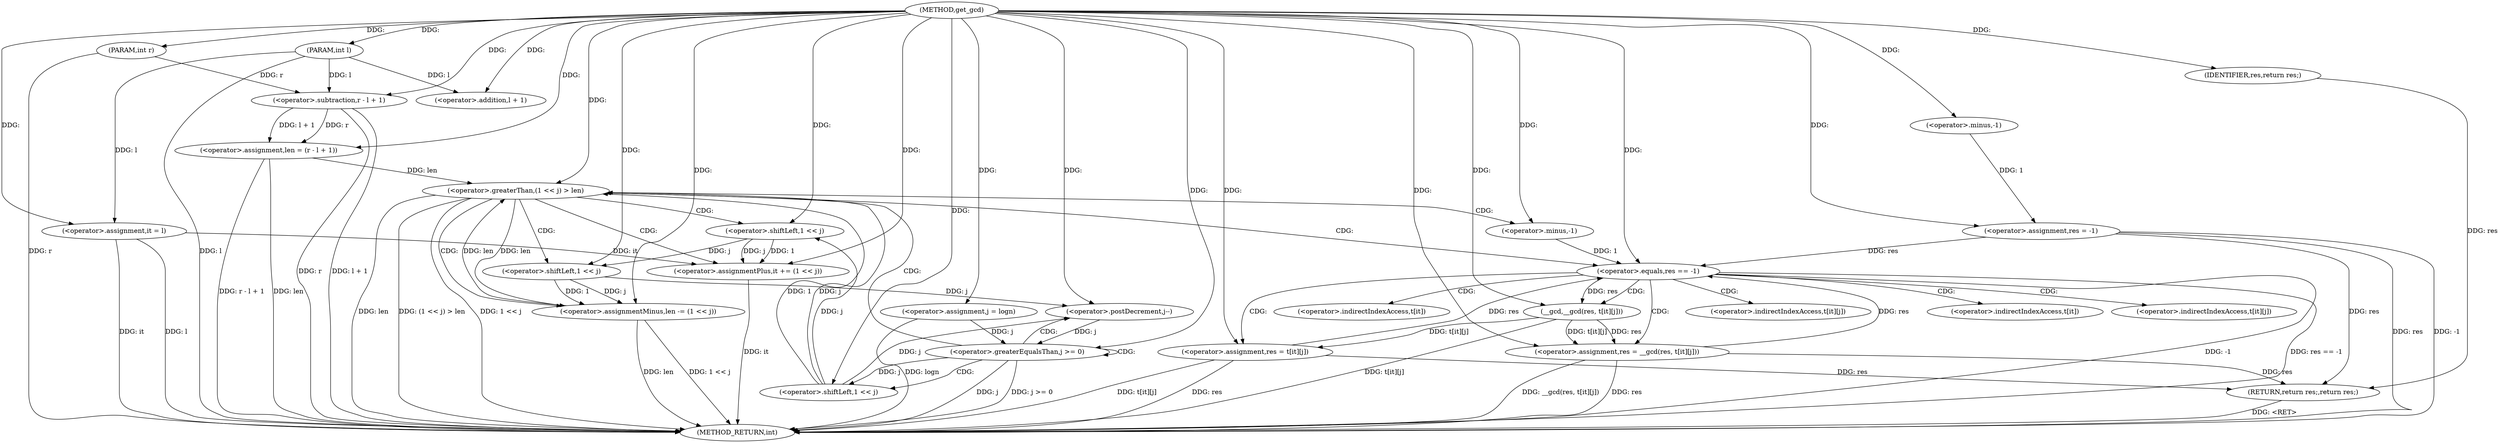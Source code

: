 digraph "get_gcd" {  
"1000179" [label = "(METHOD,get_gcd)" ]
"1000252" [label = "(METHOD_RETURN,int)" ]
"1000180" [label = "(PARAM,int l)" ]
"1000181" [label = "(PARAM,int r)" ]
"1000184" [label = "(<operator>.assignment,len = (r - l + 1))" ]
"1000192" [label = "(<operator>.assignment,it = l)" ]
"1000196" [label = "(<operator>.assignment,res = -1)" ]
"1000250" [label = "(RETURN,return res;,return res;)" ]
"1000202" [label = "(<operator>.assignment,j = logn)" ]
"1000205" [label = "(<operator>.greaterEqualsThan,j >= 0)" ]
"1000208" [label = "(<operator>.postDecrement,j--)" ]
"1000251" [label = "(IDENTIFIER,res,return res;)" ]
"1000186" [label = "(<operator>.subtraction,r - l + 1)" ]
"1000198" [label = "(<operator>.minus,-1)" ]
"1000240" [label = "(<operator>.assignmentPlus,it += (1 << j))" ]
"1000245" [label = "(<operator>.assignmentMinus,len -= (1 << j))" ]
"1000188" [label = "(<operator>.addition,l + 1)" ]
"1000212" [label = "(<operator>.greaterThan,(1 << j) > len)" ]
"1000219" [label = "(<operator>.equals,res == -1)" ]
"1000223" [label = "(<operator>.assignment,res = t[it][j])" ]
"1000231" [label = "(<operator>.assignment,res = __gcd(res, t[it][j]))" ]
"1000242" [label = "(<operator>.shiftLeft,1 << j)" ]
"1000247" [label = "(<operator>.shiftLeft,1 << j)" ]
"1000213" [label = "(<operator>.shiftLeft,1 << j)" ]
"1000221" [label = "(<operator>.minus,-1)" ]
"1000233" [label = "(__gcd,__gcd(res, t[it][j]))" ]
"1000225" [label = "(<operator>.indirectIndexAccess,t[it][j])" ]
"1000226" [label = "(<operator>.indirectIndexAccess,t[it])" ]
"1000235" [label = "(<operator>.indirectIndexAccess,t[it][j])" ]
"1000236" [label = "(<operator>.indirectIndexAccess,t[it])" ]
  "1000180" -> "1000252"  [ label = "DDG: l"] 
  "1000181" -> "1000252"  [ label = "DDG: r"] 
  "1000184" -> "1000252"  [ label = "DDG: len"] 
  "1000186" -> "1000252"  [ label = "DDG: r"] 
  "1000186" -> "1000252"  [ label = "DDG: l + 1"] 
  "1000184" -> "1000252"  [ label = "DDG: r - l + 1"] 
  "1000192" -> "1000252"  [ label = "DDG: it"] 
  "1000192" -> "1000252"  [ label = "DDG: l"] 
  "1000196" -> "1000252"  [ label = "DDG: res"] 
  "1000196" -> "1000252"  [ label = "DDG: -1"] 
  "1000205" -> "1000252"  [ label = "DDG: j"] 
  "1000205" -> "1000252"  [ label = "DDG: j >= 0"] 
  "1000212" -> "1000252"  [ label = "DDG: 1 << j"] 
  "1000212" -> "1000252"  [ label = "DDG: len"] 
  "1000212" -> "1000252"  [ label = "DDG: (1 << j) > len"] 
  "1000219" -> "1000252"  [ label = "DDG: -1"] 
  "1000219" -> "1000252"  [ label = "DDG: res == -1"] 
  "1000231" -> "1000252"  [ label = "DDG: res"] 
  "1000233" -> "1000252"  [ label = "DDG: t[it][j]"] 
  "1000231" -> "1000252"  [ label = "DDG: __gcd(res, t[it][j])"] 
  "1000223" -> "1000252"  [ label = "DDG: res"] 
  "1000223" -> "1000252"  [ label = "DDG: t[it][j]"] 
  "1000240" -> "1000252"  [ label = "DDG: it"] 
  "1000245" -> "1000252"  [ label = "DDG: len"] 
  "1000245" -> "1000252"  [ label = "DDG: 1 << j"] 
  "1000250" -> "1000252"  [ label = "DDG: <RET>"] 
  "1000202" -> "1000252"  [ label = "DDG: logn"] 
  "1000179" -> "1000180"  [ label = "DDG: "] 
  "1000179" -> "1000181"  [ label = "DDG: "] 
  "1000186" -> "1000184"  [ label = "DDG: l + 1"] 
  "1000186" -> "1000184"  [ label = "DDG: r"] 
  "1000180" -> "1000192"  [ label = "DDG: l"] 
  "1000179" -> "1000192"  [ label = "DDG: "] 
  "1000198" -> "1000196"  [ label = "DDG: 1"] 
  "1000251" -> "1000250"  [ label = "DDG: res"] 
  "1000196" -> "1000250"  [ label = "DDG: res"] 
  "1000231" -> "1000250"  [ label = "DDG: res"] 
  "1000223" -> "1000250"  [ label = "DDG: res"] 
  "1000179" -> "1000184"  [ label = "DDG: "] 
  "1000179" -> "1000196"  [ label = "DDG: "] 
  "1000179" -> "1000202"  [ label = "DDG: "] 
  "1000179" -> "1000251"  [ label = "DDG: "] 
  "1000181" -> "1000186"  [ label = "DDG: r"] 
  "1000179" -> "1000186"  [ label = "DDG: "] 
  "1000180" -> "1000186"  [ label = "DDG: l"] 
  "1000179" -> "1000198"  [ label = "DDG: "] 
  "1000202" -> "1000205"  [ label = "DDG: j"] 
  "1000208" -> "1000205"  [ label = "DDG: j"] 
  "1000179" -> "1000205"  [ label = "DDG: "] 
  "1000213" -> "1000208"  [ label = "DDG: j"] 
  "1000247" -> "1000208"  [ label = "DDG: j"] 
  "1000179" -> "1000208"  [ label = "DDG: "] 
  "1000242" -> "1000240"  [ label = "DDG: 1"] 
  "1000242" -> "1000240"  [ label = "DDG: j"] 
  "1000247" -> "1000245"  [ label = "DDG: 1"] 
  "1000247" -> "1000245"  [ label = "DDG: j"] 
  "1000180" -> "1000188"  [ label = "DDG: l"] 
  "1000179" -> "1000188"  [ label = "DDG: "] 
  "1000233" -> "1000223"  [ label = "DDG: t[it][j]"] 
  "1000192" -> "1000240"  [ label = "DDG: it"] 
  "1000179" -> "1000240"  [ label = "DDG: "] 
  "1000212" -> "1000245"  [ label = "DDG: len"] 
  "1000179" -> "1000245"  [ label = "DDG: "] 
  "1000213" -> "1000212"  [ label = "DDG: j"] 
  "1000213" -> "1000212"  [ label = "DDG: 1"] 
  "1000184" -> "1000212"  [ label = "DDG: len"] 
  "1000245" -> "1000212"  [ label = "DDG: len"] 
  "1000179" -> "1000212"  [ label = "DDG: "] 
  "1000196" -> "1000219"  [ label = "DDG: res"] 
  "1000231" -> "1000219"  [ label = "DDG: res"] 
  "1000223" -> "1000219"  [ label = "DDG: res"] 
  "1000179" -> "1000219"  [ label = "DDG: "] 
  "1000221" -> "1000219"  [ label = "DDG: 1"] 
  "1000179" -> "1000223"  [ label = "DDG: "] 
  "1000233" -> "1000231"  [ label = "DDG: t[it][j]"] 
  "1000233" -> "1000231"  [ label = "DDG: res"] 
  "1000179" -> "1000242"  [ label = "DDG: "] 
  "1000213" -> "1000242"  [ label = "DDG: j"] 
  "1000179" -> "1000247"  [ label = "DDG: "] 
  "1000242" -> "1000247"  [ label = "DDG: j"] 
  "1000179" -> "1000213"  [ label = "DDG: "] 
  "1000205" -> "1000213"  [ label = "DDG: j"] 
  "1000179" -> "1000221"  [ label = "DDG: "] 
  "1000179" -> "1000231"  [ label = "DDG: "] 
  "1000219" -> "1000233"  [ label = "DDG: res"] 
  "1000179" -> "1000233"  [ label = "DDG: "] 
  "1000205" -> "1000205"  [ label = "CDG: "] 
  "1000205" -> "1000208"  [ label = "CDG: "] 
  "1000205" -> "1000213"  [ label = "CDG: "] 
  "1000205" -> "1000212"  [ label = "CDG: "] 
  "1000212" -> "1000247"  [ label = "CDG: "] 
  "1000212" -> "1000242"  [ label = "CDG: "] 
  "1000212" -> "1000221"  [ label = "CDG: "] 
  "1000212" -> "1000240"  [ label = "CDG: "] 
  "1000212" -> "1000245"  [ label = "CDG: "] 
  "1000212" -> "1000219"  [ label = "CDG: "] 
  "1000219" -> "1000236"  [ label = "CDG: "] 
  "1000219" -> "1000225"  [ label = "CDG: "] 
  "1000219" -> "1000235"  [ label = "CDG: "] 
  "1000219" -> "1000231"  [ label = "CDG: "] 
  "1000219" -> "1000233"  [ label = "CDG: "] 
  "1000219" -> "1000223"  [ label = "CDG: "] 
  "1000219" -> "1000226"  [ label = "CDG: "] 
}
